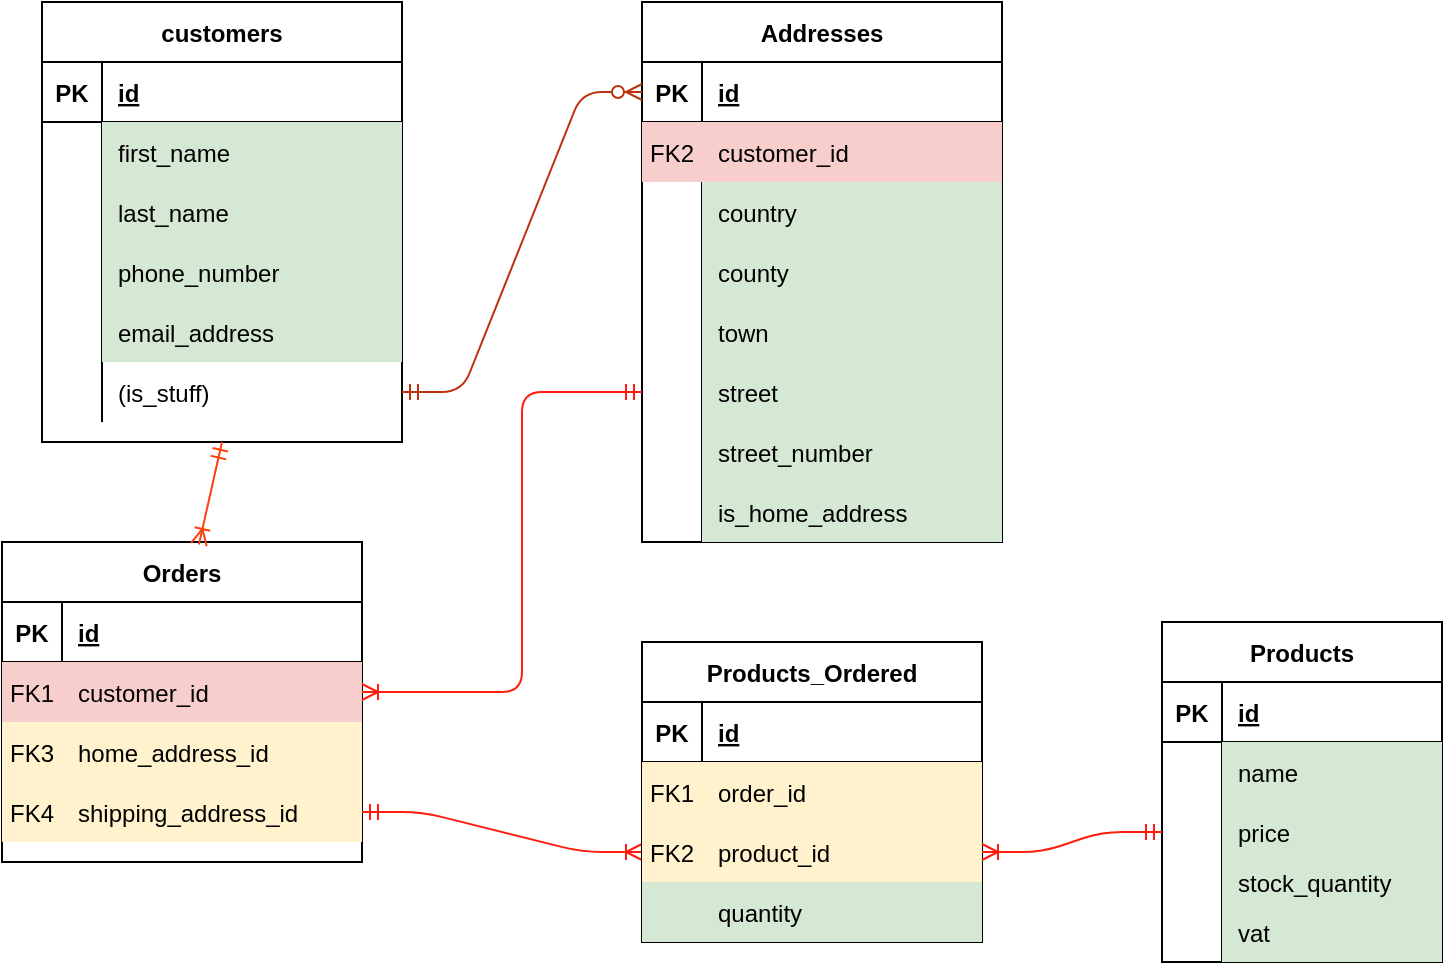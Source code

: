 <mxfile version="14.3.1" type="github">
  <diagram id="R2lEEEUBdFMjLlhIrx00" name="Page-1">
    <mxGraphModel dx="1102" dy="582" grid="1" gridSize="10" guides="1" tooltips="1" connect="1" arrows="1" fold="1" page="1" pageScale="1" pageWidth="850" pageHeight="1100" math="0" shadow="0" extFonts="Permanent Marker^https://fonts.googleapis.com/css?family=Permanent+Marker">
      <root>
        <mxCell id="0" />
        <mxCell id="1" parent="0" />
        <mxCell id="J-Ix9VPSojHu7yExUDnc-59" value="Orders" style="shape=table;startSize=30;container=1;collapsible=1;childLayout=tableLayout;fixedRows=1;rowLines=0;fontStyle=1;align=center;resizeLast=1;" parent="1" vertex="1">
          <mxGeometry x="70" y="280" width="180" height="160" as="geometry" />
        </mxCell>
        <mxCell id="J-Ix9VPSojHu7yExUDnc-60" value="" style="shape=partialRectangle;collapsible=0;dropTarget=0;pointerEvents=0;fillColor=none;top=0;left=0;bottom=1;right=0;points=[[0,0.5],[1,0.5]];portConstraint=eastwest;" parent="J-Ix9VPSojHu7yExUDnc-59" vertex="1">
          <mxGeometry y="30" width="180" height="30" as="geometry" />
        </mxCell>
        <mxCell id="J-Ix9VPSojHu7yExUDnc-61" value="PK" style="shape=partialRectangle;connectable=0;fillColor=none;top=0;left=0;bottom=0;right=0;fontStyle=1;overflow=hidden;" parent="J-Ix9VPSojHu7yExUDnc-60" vertex="1">
          <mxGeometry width="30" height="30" as="geometry" />
        </mxCell>
        <mxCell id="J-Ix9VPSojHu7yExUDnc-62" value="id" style="shape=partialRectangle;connectable=0;fillColor=none;top=0;left=0;bottom=0;right=0;align=left;spacingLeft=6;fontStyle=5;overflow=hidden;" parent="J-Ix9VPSojHu7yExUDnc-60" vertex="1">
          <mxGeometry x="30" width="150" height="30" as="geometry" />
        </mxCell>
        <mxCell id="J-Ix9VPSojHu7yExUDnc-63" value="" style="shape=partialRectangle;collapsible=0;dropTarget=0;pointerEvents=0;fillColor=#f8cecc;top=0;left=0;bottom=0;right=0;points=[[0,0.5],[1,0.5]];portConstraint=eastwest;strokeColor=#b85450;" parent="J-Ix9VPSojHu7yExUDnc-59" vertex="1">
          <mxGeometry y="60" width="180" height="30" as="geometry" />
        </mxCell>
        <mxCell id="J-Ix9VPSojHu7yExUDnc-64" value="FK1" style="shape=partialRectangle;connectable=0;fillColor=none;top=0;left=0;bottom=0;right=0;editable=1;overflow=hidden;" parent="J-Ix9VPSojHu7yExUDnc-63" vertex="1">
          <mxGeometry width="30" height="30" as="geometry" />
        </mxCell>
        <mxCell id="J-Ix9VPSojHu7yExUDnc-65" value="customer_id" style="shape=partialRectangle;connectable=0;fillColor=none;top=0;left=0;bottom=0;right=0;align=left;spacingLeft=6;overflow=hidden;" parent="J-Ix9VPSojHu7yExUDnc-63" vertex="1">
          <mxGeometry x="30" width="150" height="30" as="geometry" />
        </mxCell>
        <mxCell id="AbEW66xJEUYLKte7ia6f-32" value="" style="shape=partialRectangle;collapsible=0;dropTarget=0;pointerEvents=0;fillColor=#fff2cc;top=0;left=0;bottom=0;right=0;points=[[0,0.5],[1,0.5]];portConstraint=eastwest;strokeColor=#d6b656;" parent="J-Ix9VPSojHu7yExUDnc-59" vertex="1">
          <mxGeometry y="90" width="180" height="30" as="geometry" />
        </mxCell>
        <mxCell id="AbEW66xJEUYLKte7ia6f-33" value="FK3" style="shape=partialRectangle;connectable=0;fillColor=none;top=0;left=0;bottom=0;right=0;editable=1;overflow=hidden;" parent="AbEW66xJEUYLKte7ia6f-32" vertex="1">
          <mxGeometry width="30" height="30" as="geometry" />
        </mxCell>
        <mxCell id="AbEW66xJEUYLKte7ia6f-34" value="home_address_id" style="shape=partialRectangle;connectable=0;fillColor=none;top=0;left=0;bottom=0;right=0;align=left;spacingLeft=6;overflow=hidden;" parent="AbEW66xJEUYLKte7ia6f-32" vertex="1">
          <mxGeometry x="30" width="150" height="30" as="geometry" />
        </mxCell>
        <mxCell id="AbEW66xJEUYLKte7ia6f-54" value="" style="shape=partialRectangle;collapsible=0;dropTarget=0;pointerEvents=0;fillColor=#fff2cc;top=0;left=0;bottom=0;right=0;points=[[0,0.5],[1,0.5]];portConstraint=eastwest;strokeColor=#d6b656;" parent="J-Ix9VPSojHu7yExUDnc-59" vertex="1">
          <mxGeometry y="120" width="180" height="30" as="geometry" />
        </mxCell>
        <mxCell id="AbEW66xJEUYLKte7ia6f-55" value="FK4" style="shape=partialRectangle;connectable=0;fillColor=none;top=0;left=0;bottom=0;right=0;editable=1;overflow=hidden;" parent="AbEW66xJEUYLKte7ia6f-54" vertex="1">
          <mxGeometry width="30" height="30" as="geometry" />
        </mxCell>
        <mxCell id="AbEW66xJEUYLKte7ia6f-56" value="shipping_address_id" style="shape=partialRectangle;connectable=0;fillColor=none;top=0;left=0;bottom=0;right=0;align=left;spacingLeft=6;overflow=hidden;" parent="AbEW66xJEUYLKte7ia6f-54" vertex="1">
          <mxGeometry x="30" width="150" height="30" as="geometry" />
        </mxCell>
        <mxCell id="J-Ix9VPSojHu7yExUDnc-125" value="Products" style="shape=table;startSize=30;container=1;collapsible=1;childLayout=tableLayout;fixedRows=1;rowLines=0;fontStyle=1;align=center;resizeLast=1;" parent="1" vertex="1">
          <mxGeometry x="650" y="320" width="140" height="170" as="geometry" />
        </mxCell>
        <mxCell id="J-Ix9VPSojHu7yExUDnc-126" value="" style="shape=partialRectangle;collapsible=0;dropTarget=0;pointerEvents=0;fillColor=none;top=0;left=0;bottom=1;right=0;points=[[0,0.5],[1,0.5]];portConstraint=eastwest;" parent="J-Ix9VPSojHu7yExUDnc-125" vertex="1">
          <mxGeometry y="30" width="140" height="30" as="geometry" />
        </mxCell>
        <mxCell id="J-Ix9VPSojHu7yExUDnc-127" value="PK" style="shape=partialRectangle;connectable=0;fillColor=none;top=0;left=0;bottom=0;right=0;fontStyle=1;overflow=hidden;" parent="J-Ix9VPSojHu7yExUDnc-126" vertex="1">
          <mxGeometry width="30" height="30" as="geometry" />
        </mxCell>
        <mxCell id="J-Ix9VPSojHu7yExUDnc-128" value="id" style="shape=partialRectangle;connectable=0;fillColor=none;top=0;left=0;bottom=0;right=0;align=left;spacingLeft=6;fontStyle=5;overflow=hidden;" parent="J-Ix9VPSojHu7yExUDnc-126" vertex="1">
          <mxGeometry x="30" width="110" height="30" as="geometry" />
        </mxCell>
        <mxCell id="J-Ix9VPSojHu7yExUDnc-132" value="" style="shape=partialRectangle;collapsible=0;dropTarget=0;pointerEvents=0;fillColor=none;top=0;left=0;bottom=0;right=0;points=[[0,0.5],[1,0.5]];portConstraint=eastwest;" parent="J-Ix9VPSojHu7yExUDnc-125" vertex="1">
          <mxGeometry y="60" width="140" height="30" as="geometry" />
        </mxCell>
        <mxCell id="J-Ix9VPSojHu7yExUDnc-133" value="" style="shape=partialRectangle;connectable=0;fillColor=none;top=0;left=0;bottom=0;right=0;editable=1;overflow=hidden;" parent="J-Ix9VPSojHu7yExUDnc-132" vertex="1">
          <mxGeometry width="30" height="30" as="geometry" />
        </mxCell>
        <mxCell id="J-Ix9VPSojHu7yExUDnc-134" value="name" style="shape=partialRectangle;connectable=0;fillColor=#d5e8d4;top=0;left=0;bottom=0;right=0;align=left;spacingLeft=6;overflow=hidden;strokeColor=#82b366;" parent="J-Ix9VPSojHu7yExUDnc-132" vertex="1">
          <mxGeometry x="30" width="110" height="30" as="geometry" />
        </mxCell>
        <mxCell id="J-Ix9VPSojHu7yExUDnc-135" value="" style="shape=partialRectangle;collapsible=0;dropTarget=0;pointerEvents=0;fillColor=none;top=0;left=0;bottom=0;right=0;points=[[0,0.5],[1,0.5]];portConstraint=eastwest;" parent="J-Ix9VPSojHu7yExUDnc-125" vertex="1">
          <mxGeometry y="90" width="140" height="30" as="geometry" />
        </mxCell>
        <mxCell id="J-Ix9VPSojHu7yExUDnc-136" value="" style="shape=partialRectangle;connectable=0;fillColor=none;top=0;left=0;bottom=0;right=0;editable=1;overflow=hidden;" parent="J-Ix9VPSojHu7yExUDnc-135" vertex="1">
          <mxGeometry width="30" height="30" as="geometry" />
        </mxCell>
        <mxCell id="J-Ix9VPSojHu7yExUDnc-137" value="price" style="shape=partialRectangle;connectable=0;fillColor=#d5e8d4;top=0;left=0;bottom=0;right=0;align=left;spacingLeft=6;overflow=hidden;strokeColor=#82b366;" parent="J-Ix9VPSojHu7yExUDnc-135" vertex="1">
          <mxGeometry x="30" width="110" height="30" as="geometry" />
        </mxCell>
        <mxCell id="J-Ix9VPSojHu7yExUDnc-139" value="" style="shape=partialRectangle;collapsible=0;dropTarget=0;pointerEvents=0;fillColor=none;top=0;left=0;bottom=0;right=0;points=[[0,0.5],[1,0.5]];portConstraint=eastwest;" parent="J-Ix9VPSojHu7yExUDnc-125" vertex="1">
          <mxGeometry y="120" width="140" height="20" as="geometry" />
        </mxCell>
        <mxCell id="J-Ix9VPSojHu7yExUDnc-140" value="" style="shape=partialRectangle;connectable=0;fillColor=none;top=0;left=0;bottom=0;right=0;editable=1;overflow=hidden;" parent="J-Ix9VPSojHu7yExUDnc-139" vertex="1">
          <mxGeometry width="30" height="20" as="geometry" />
        </mxCell>
        <mxCell id="J-Ix9VPSojHu7yExUDnc-141" value="stock_quantity" style="shape=partialRectangle;connectable=0;fillColor=#d5e8d4;top=0;left=0;bottom=0;right=0;align=left;spacingLeft=6;overflow=hidden;strokeColor=#82b366;" parent="J-Ix9VPSojHu7yExUDnc-139" vertex="1">
          <mxGeometry x="30" width="110" height="20" as="geometry" />
        </mxCell>
        <mxCell id="J-Ix9VPSojHu7yExUDnc-145" value="" style="shape=partialRectangle;collapsible=0;dropTarget=0;pointerEvents=0;fillColor=none;top=0;left=0;bottom=0;right=0;points=[[0,0.5],[1,0.5]];portConstraint=eastwest;" parent="J-Ix9VPSojHu7yExUDnc-125" vertex="1">
          <mxGeometry y="140" width="140" height="30" as="geometry" />
        </mxCell>
        <mxCell id="J-Ix9VPSojHu7yExUDnc-146" value="" style="shape=partialRectangle;connectable=0;fillColor=none;top=0;left=0;bottom=0;right=0;editable=1;overflow=hidden;" parent="J-Ix9VPSojHu7yExUDnc-145" vertex="1">
          <mxGeometry width="30" height="30" as="geometry" />
        </mxCell>
        <mxCell id="J-Ix9VPSojHu7yExUDnc-147" value="vat" style="shape=partialRectangle;connectable=0;fillColor=#d5e8d4;top=0;left=0;bottom=0;right=0;align=left;spacingLeft=6;overflow=hidden;strokeColor=#82b366;" parent="J-Ix9VPSojHu7yExUDnc-145" vertex="1">
          <mxGeometry x="30" width="110" height="30" as="geometry" />
        </mxCell>
        <mxCell id="J-Ix9VPSojHu7yExUDnc-212" value="customers" style="shape=table;startSize=30;container=1;collapsible=1;childLayout=tableLayout;fixedRows=1;rowLines=0;fontStyle=1;align=center;resizeLast=1;" parent="1" vertex="1">
          <mxGeometry x="90" y="10" width="180" height="220" as="geometry" />
        </mxCell>
        <mxCell id="J-Ix9VPSojHu7yExUDnc-213" value="" style="shape=partialRectangle;collapsible=0;dropTarget=0;pointerEvents=0;fillColor=none;top=0;left=0;bottom=1;right=0;points=[[0,0.5],[1,0.5]];portConstraint=eastwest;" parent="J-Ix9VPSojHu7yExUDnc-212" vertex="1">
          <mxGeometry y="30" width="180" height="30" as="geometry" />
        </mxCell>
        <mxCell id="J-Ix9VPSojHu7yExUDnc-214" value="PK" style="shape=partialRectangle;connectable=0;fillColor=none;top=0;left=0;bottom=0;right=0;fontStyle=1;overflow=hidden;" parent="J-Ix9VPSojHu7yExUDnc-213" vertex="1">
          <mxGeometry width="30" height="30" as="geometry" />
        </mxCell>
        <mxCell id="J-Ix9VPSojHu7yExUDnc-215" value="id" style="shape=partialRectangle;connectable=0;fillColor=none;top=0;left=0;bottom=0;right=0;align=left;spacingLeft=6;fontStyle=5;overflow=hidden;" parent="J-Ix9VPSojHu7yExUDnc-213" vertex="1">
          <mxGeometry x="30" width="150" height="30" as="geometry" />
        </mxCell>
        <mxCell id="J-Ix9VPSojHu7yExUDnc-216" value="" style="shape=partialRectangle;collapsible=0;dropTarget=0;pointerEvents=0;fillColor=none;top=0;left=0;bottom=0;right=0;points=[[0,0.5],[1,0.5]];portConstraint=eastwest;" parent="J-Ix9VPSojHu7yExUDnc-212" vertex="1">
          <mxGeometry y="60" width="180" height="30" as="geometry" />
        </mxCell>
        <mxCell id="J-Ix9VPSojHu7yExUDnc-217" value="" style="shape=partialRectangle;connectable=0;fillColor=none;top=0;left=0;bottom=0;right=0;editable=1;overflow=hidden;" parent="J-Ix9VPSojHu7yExUDnc-216" vertex="1">
          <mxGeometry width="30" height="30" as="geometry" />
        </mxCell>
        <mxCell id="J-Ix9VPSojHu7yExUDnc-218" value="first_name" style="shape=partialRectangle;connectable=0;fillColor=#d5e8d4;top=0;left=0;bottom=0;right=0;align=left;spacingLeft=6;overflow=hidden;strokeColor=#82b366;" parent="J-Ix9VPSojHu7yExUDnc-216" vertex="1">
          <mxGeometry x="30" width="150" height="30" as="geometry" />
        </mxCell>
        <mxCell id="J-Ix9VPSojHu7yExUDnc-219" value="" style="shape=partialRectangle;collapsible=0;dropTarget=0;pointerEvents=0;fillColor=none;top=0;left=0;bottom=0;right=0;points=[[0,0.5],[1,0.5]];portConstraint=eastwest;" parent="J-Ix9VPSojHu7yExUDnc-212" vertex="1">
          <mxGeometry y="90" width="180" height="30" as="geometry" />
        </mxCell>
        <mxCell id="J-Ix9VPSojHu7yExUDnc-220" value="" style="shape=partialRectangle;connectable=0;fillColor=none;top=0;left=0;bottom=0;right=0;editable=1;overflow=hidden;" parent="J-Ix9VPSojHu7yExUDnc-219" vertex="1">
          <mxGeometry width="30" height="30" as="geometry" />
        </mxCell>
        <mxCell id="J-Ix9VPSojHu7yExUDnc-221" value="last_name" style="shape=partialRectangle;connectable=0;fillColor=#d5e8d4;top=0;left=0;bottom=0;right=0;align=left;spacingLeft=6;overflow=hidden;strokeColor=#82b366;" parent="J-Ix9VPSojHu7yExUDnc-219" vertex="1">
          <mxGeometry x="30" width="150" height="30" as="geometry" />
        </mxCell>
        <mxCell id="J-Ix9VPSojHu7yExUDnc-228" value="" style="shape=partialRectangle;collapsible=0;dropTarget=0;pointerEvents=0;fillColor=none;top=0;left=0;bottom=0;right=0;points=[[0,0.5],[1,0.5]];portConstraint=eastwest;" parent="J-Ix9VPSojHu7yExUDnc-212" vertex="1">
          <mxGeometry y="120" width="180" height="30" as="geometry" />
        </mxCell>
        <mxCell id="J-Ix9VPSojHu7yExUDnc-229" value="" style="shape=partialRectangle;connectable=0;fillColor=none;top=0;left=0;bottom=0;right=0;editable=1;overflow=hidden;" parent="J-Ix9VPSojHu7yExUDnc-228" vertex="1">
          <mxGeometry width="30" height="30" as="geometry" />
        </mxCell>
        <mxCell id="J-Ix9VPSojHu7yExUDnc-230" value="phone_number" style="shape=partialRectangle;connectable=0;fillColor=#d5e8d4;top=0;left=0;bottom=0;right=0;align=left;spacingLeft=6;overflow=hidden;strokeColor=#82b366;" parent="J-Ix9VPSojHu7yExUDnc-228" vertex="1">
          <mxGeometry x="30" width="150" height="30" as="geometry" />
        </mxCell>
        <mxCell id="J-Ix9VPSojHu7yExUDnc-258" value="" style="shape=partialRectangle;collapsible=0;dropTarget=0;pointerEvents=0;fillColor=none;top=0;left=0;bottom=0;right=0;points=[[0,0.5],[1,0.5]];portConstraint=eastwest;" parent="J-Ix9VPSojHu7yExUDnc-212" vertex="1">
          <mxGeometry y="150" width="180" height="30" as="geometry" />
        </mxCell>
        <mxCell id="J-Ix9VPSojHu7yExUDnc-259" value="" style="shape=partialRectangle;connectable=0;fillColor=none;top=0;left=0;bottom=0;right=0;editable=1;overflow=hidden;" parent="J-Ix9VPSojHu7yExUDnc-258" vertex="1">
          <mxGeometry width="30" height="30" as="geometry" />
        </mxCell>
        <mxCell id="J-Ix9VPSojHu7yExUDnc-260" value="email_address" style="shape=partialRectangle;connectable=0;fillColor=#d5e8d4;top=0;left=0;bottom=0;right=0;align=left;spacingLeft=6;overflow=hidden;strokeColor=#82b366;" parent="J-Ix9VPSojHu7yExUDnc-258" vertex="1">
          <mxGeometry x="30" width="150" height="30" as="geometry" />
        </mxCell>
        <mxCell id="AbEW66xJEUYLKte7ia6f-1" value="" style="shape=partialRectangle;collapsible=0;dropTarget=0;pointerEvents=0;fillColor=none;top=0;left=0;bottom=0;right=0;points=[[0,0.5],[1,0.5]];portConstraint=eastwest;" parent="J-Ix9VPSojHu7yExUDnc-212" vertex="1">
          <mxGeometry y="180" width="180" height="30" as="geometry" />
        </mxCell>
        <mxCell id="AbEW66xJEUYLKte7ia6f-2" value="" style="shape=partialRectangle;connectable=0;fillColor=none;top=0;left=0;bottom=0;right=0;editable=1;overflow=hidden;" parent="AbEW66xJEUYLKte7ia6f-1" vertex="1">
          <mxGeometry width="30" height="30" as="geometry" />
        </mxCell>
        <mxCell id="AbEW66xJEUYLKte7ia6f-3" value="(is_stuff)" style="shape=partialRectangle;connectable=0;fillColor=none;top=0;left=0;bottom=0;right=0;align=left;spacingLeft=6;overflow=hidden;" parent="AbEW66xJEUYLKte7ia6f-1" vertex="1">
          <mxGeometry x="30" width="150" height="30" as="geometry" />
        </mxCell>
        <mxCell id="UxxN1svYhhUNPUv_3QyZ-1" value="Addresses" style="shape=table;startSize=30;container=1;collapsible=1;childLayout=tableLayout;fixedRows=1;rowLines=0;fontStyle=1;align=center;resizeLast=1;" parent="1" vertex="1">
          <mxGeometry x="390" y="10" width="180" height="270" as="geometry" />
        </mxCell>
        <mxCell id="UxxN1svYhhUNPUv_3QyZ-2" value="" style="shape=partialRectangle;collapsible=0;dropTarget=0;pointerEvents=0;fillColor=none;top=0;left=0;bottom=1;right=0;points=[[0,0.5],[1,0.5]];portConstraint=eastwest;" parent="UxxN1svYhhUNPUv_3QyZ-1" vertex="1">
          <mxGeometry y="30" width="180" height="30" as="geometry" />
        </mxCell>
        <mxCell id="UxxN1svYhhUNPUv_3QyZ-3" value="PK" style="shape=partialRectangle;connectable=0;fillColor=none;top=0;left=0;bottom=0;right=0;fontStyle=1;overflow=hidden;" parent="UxxN1svYhhUNPUv_3QyZ-2" vertex="1">
          <mxGeometry width="30" height="30" as="geometry" />
        </mxCell>
        <mxCell id="UxxN1svYhhUNPUv_3QyZ-4" value="id" style="shape=partialRectangle;connectable=0;fillColor=none;top=0;left=0;bottom=0;right=0;align=left;spacingLeft=6;fontStyle=5;overflow=hidden;" parent="UxxN1svYhhUNPUv_3QyZ-2" vertex="1">
          <mxGeometry x="30" width="150" height="30" as="geometry" />
        </mxCell>
        <mxCell id="UxxN1svYhhUNPUv_3QyZ-90" value="" style="shape=partialRectangle;collapsible=0;dropTarget=0;pointerEvents=0;fillColor=#f8cecc;top=0;left=0;bottom=0;right=0;points=[[0,0.5],[1,0.5]];portConstraint=eastwest;strokeColor=#b85450;" parent="UxxN1svYhhUNPUv_3QyZ-1" vertex="1">
          <mxGeometry y="60" width="180" height="30" as="geometry" />
        </mxCell>
        <mxCell id="UxxN1svYhhUNPUv_3QyZ-91" value="FK2" style="shape=partialRectangle;connectable=0;fillColor=none;top=0;left=0;bottom=0;right=0;editable=1;overflow=hidden;" parent="UxxN1svYhhUNPUv_3QyZ-90" vertex="1">
          <mxGeometry width="30" height="30" as="geometry" />
        </mxCell>
        <mxCell id="UxxN1svYhhUNPUv_3QyZ-92" value="customer_id" style="shape=partialRectangle;connectable=0;fillColor=none;top=0;left=0;bottom=0;right=0;align=left;spacingLeft=6;overflow=hidden;" parent="UxxN1svYhhUNPUv_3QyZ-90" vertex="1">
          <mxGeometry x="30" width="150" height="30" as="geometry" />
        </mxCell>
        <mxCell id="UxxN1svYhhUNPUv_3QyZ-11" value="" style="shape=partialRectangle;collapsible=0;dropTarget=0;pointerEvents=0;fillColor=none;top=0;left=0;bottom=0;right=0;points=[[0,0.5],[1,0.5]];portConstraint=eastwest;" parent="UxxN1svYhhUNPUv_3QyZ-1" vertex="1">
          <mxGeometry y="90" width="180" height="30" as="geometry" />
        </mxCell>
        <mxCell id="UxxN1svYhhUNPUv_3QyZ-12" value="" style="shape=partialRectangle;connectable=0;fillColor=none;top=0;left=0;bottom=0;right=0;editable=1;overflow=hidden;" parent="UxxN1svYhhUNPUv_3QyZ-11" vertex="1">
          <mxGeometry width="30" height="30" as="geometry" />
        </mxCell>
        <mxCell id="UxxN1svYhhUNPUv_3QyZ-13" value="country" style="shape=partialRectangle;connectable=0;fillColor=#d5e8d4;top=0;left=0;bottom=0;right=0;align=left;spacingLeft=6;overflow=hidden;strokeColor=#82b366;" parent="UxxN1svYhhUNPUv_3QyZ-11" vertex="1">
          <mxGeometry x="30" width="150" height="30" as="geometry" />
        </mxCell>
        <mxCell id="UxxN1svYhhUNPUv_3QyZ-19" value="" style="shape=partialRectangle;collapsible=0;dropTarget=0;pointerEvents=0;fillColor=none;top=0;left=0;bottom=0;right=0;points=[[0,0.5],[1,0.5]];portConstraint=eastwest;" parent="UxxN1svYhhUNPUv_3QyZ-1" vertex="1">
          <mxGeometry y="120" width="180" height="30" as="geometry" />
        </mxCell>
        <mxCell id="UxxN1svYhhUNPUv_3QyZ-20" value="" style="shape=partialRectangle;connectable=0;fillColor=none;top=0;left=0;bottom=0;right=0;editable=1;overflow=hidden;" parent="UxxN1svYhhUNPUv_3QyZ-19" vertex="1">
          <mxGeometry width="30" height="30" as="geometry" />
        </mxCell>
        <mxCell id="UxxN1svYhhUNPUv_3QyZ-21" value="county" style="shape=partialRectangle;connectable=0;fillColor=#d5e8d4;top=0;left=0;bottom=0;right=0;align=left;spacingLeft=6;overflow=hidden;strokeColor=#82b366;" parent="UxxN1svYhhUNPUv_3QyZ-19" vertex="1">
          <mxGeometry x="30" width="150" height="30" as="geometry" />
        </mxCell>
        <mxCell id="UxxN1svYhhUNPUv_3QyZ-35" value="" style="shape=partialRectangle;collapsible=0;dropTarget=0;pointerEvents=0;fillColor=none;top=0;left=0;bottom=0;right=0;points=[[0,0.5],[1,0.5]];portConstraint=eastwest;" parent="UxxN1svYhhUNPUv_3QyZ-1" vertex="1">
          <mxGeometry y="150" width="180" height="30" as="geometry" />
        </mxCell>
        <mxCell id="UxxN1svYhhUNPUv_3QyZ-36" value="" style="shape=partialRectangle;connectable=0;fillColor=none;top=0;left=0;bottom=0;right=0;editable=1;overflow=hidden;" parent="UxxN1svYhhUNPUv_3QyZ-35" vertex="1">
          <mxGeometry width="30" height="30" as="geometry" />
        </mxCell>
        <mxCell id="UxxN1svYhhUNPUv_3QyZ-37" value="town" style="shape=partialRectangle;connectable=0;fillColor=#d5e8d4;top=0;left=0;bottom=0;right=0;align=left;spacingLeft=6;overflow=hidden;strokeColor=#82b366;" parent="UxxN1svYhhUNPUv_3QyZ-35" vertex="1">
          <mxGeometry x="30" width="150" height="30" as="geometry" />
        </mxCell>
        <mxCell id="UxxN1svYhhUNPUv_3QyZ-8" value="" style="shape=partialRectangle;collapsible=0;dropTarget=0;pointerEvents=0;fillColor=none;top=0;left=0;bottom=0;right=0;points=[[0,0.5],[1,0.5]];portConstraint=eastwest;" parent="UxxN1svYhhUNPUv_3QyZ-1" vertex="1">
          <mxGeometry y="180" width="180" height="30" as="geometry" />
        </mxCell>
        <mxCell id="UxxN1svYhhUNPUv_3QyZ-9" value="" style="shape=partialRectangle;connectable=0;fillColor=none;top=0;left=0;bottom=0;right=0;editable=1;overflow=hidden;" parent="UxxN1svYhhUNPUv_3QyZ-8" vertex="1">
          <mxGeometry width="30" height="30" as="geometry" />
        </mxCell>
        <mxCell id="UxxN1svYhhUNPUv_3QyZ-10" value="street" style="shape=partialRectangle;connectable=0;fillColor=#d5e8d4;top=0;left=0;bottom=0;right=0;align=left;spacingLeft=6;overflow=hidden;strokeColor=#82b366;" parent="UxxN1svYhhUNPUv_3QyZ-8" vertex="1">
          <mxGeometry x="30" width="150" height="30" as="geometry" />
        </mxCell>
        <mxCell id="-NWH8Ubk3mz07vW6uwdS-2" value="" style="shape=partialRectangle;collapsible=0;dropTarget=0;pointerEvents=0;fillColor=none;top=0;left=0;bottom=0;right=0;points=[[0,0.5],[1,0.5]];portConstraint=eastwest;" vertex="1" parent="UxxN1svYhhUNPUv_3QyZ-1">
          <mxGeometry y="210" width="180" height="30" as="geometry" />
        </mxCell>
        <mxCell id="-NWH8Ubk3mz07vW6uwdS-3" value="" style="shape=partialRectangle;connectable=0;fillColor=none;top=0;left=0;bottom=0;right=0;editable=1;overflow=hidden;" vertex="1" parent="-NWH8Ubk3mz07vW6uwdS-2">
          <mxGeometry width="30" height="30" as="geometry" />
        </mxCell>
        <mxCell id="-NWH8Ubk3mz07vW6uwdS-4" value="street_number" style="shape=partialRectangle;connectable=0;fillColor=#d5e8d4;top=0;left=0;bottom=0;right=0;align=left;spacingLeft=6;overflow=hidden;strokeColor=#82b366;" vertex="1" parent="-NWH8Ubk3mz07vW6uwdS-2">
          <mxGeometry x="30" width="150" height="30" as="geometry" />
        </mxCell>
        <mxCell id="UxxN1svYhhUNPUv_3QyZ-39" value="" style="shape=partialRectangle;collapsible=0;dropTarget=0;pointerEvents=0;fillColor=none;top=0;left=0;bottom=0;right=0;points=[[0,0.5],[1,0.5]];portConstraint=eastwest;" parent="UxxN1svYhhUNPUv_3QyZ-1" vertex="1">
          <mxGeometry y="240" width="180" height="30" as="geometry" />
        </mxCell>
        <mxCell id="UxxN1svYhhUNPUv_3QyZ-40" value="" style="shape=partialRectangle;connectable=0;fillColor=none;top=0;left=0;bottom=0;right=0;editable=1;overflow=hidden;" parent="UxxN1svYhhUNPUv_3QyZ-39" vertex="1">
          <mxGeometry width="30" height="30" as="geometry" />
        </mxCell>
        <mxCell id="UxxN1svYhhUNPUv_3QyZ-41" value="is_home_address" style="shape=partialRectangle;connectable=0;fillColor=#d5e8d4;top=0;left=0;bottom=0;right=0;align=left;spacingLeft=6;overflow=hidden;strokeColor=#82b366;" parent="UxxN1svYhhUNPUv_3QyZ-39" vertex="1">
          <mxGeometry x="30" width="150" height="30" as="geometry" />
        </mxCell>
        <mxCell id="UxxN1svYhhUNPUv_3QyZ-93" value="" style="edgeStyle=entityRelationEdgeStyle;fontSize=12;html=1;endArrow=ERoneToMany;startArrow=ERmandOne;exitX=1;exitY=0.5;exitDx=0;exitDy=0;entryX=0;entryY=0.5;entryDx=0;entryDy=0;strokeColor=#FF1D0D;" parent="1" source="AbEW66xJEUYLKte7ia6f-54" target="AbEW66xJEUYLKte7ia6f-25" edge="1">
          <mxGeometry width="100" height="100" relative="1" as="geometry">
            <mxPoint x="250" y="500" as="sourcePoint" />
            <mxPoint x="880" y="710" as="targetPoint" />
          </mxGeometry>
        </mxCell>
        <mxCell id="AbEW66xJEUYLKte7ia6f-5" value="" style="edgeStyle=entityRelationEdgeStyle;fontSize=12;html=1;endArrow=ERzeroToMany;startArrow=ERmandOne;exitX=1;exitY=0.5;exitDx=0;exitDy=0;entryX=0;entryY=0.5;entryDx=0;entryDy=0;fillColor=#dae8fc;strokeColor=#BF320F;" parent="1" source="AbEW66xJEUYLKte7ia6f-1" target="UxxN1svYhhUNPUv_3QyZ-2" edge="1">
          <mxGeometry width="100" height="100" relative="1" as="geometry">
            <mxPoint x="280" y="180" as="sourcePoint" />
            <mxPoint x="380" y="80" as="targetPoint" />
          </mxGeometry>
        </mxCell>
        <mxCell id="AbEW66xJEUYLKte7ia6f-6" value="Products_Ordered" style="shape=table;startSize=30;container=1;collapsible=1;childLayout=tableLayout;fixedRows=1;rowLines=0;fontStyle=1;align=center;resizeLast=1;" parent="1" vertex="1">
          <mxGeometry x="390" y="330" width="170" height="150" as="geometry" />
        </mxCell>
        <mxCell id="AbEW66xJEUYLKte7ia6f-7" value="" style="shape=partialRectangle;collapsible=0;dropTarget=0;pointerEvents=0;fillColor=none;top=0;left=0;bottom=1;right=0;points=[[0,0.5],[1,0.5]];portConstraint=eastwest;" parent="AbEW66xJEUYLKte7ia6f-6" vertex="1">
          <mxGeometry y="30" width="170" height="30" as="geometry" />
        </mxCell>
        <mxCell id="AbEW66xJEUYLKte7ia6f-8" value="PK" style="shape=partialRectangle;connectable=0;fillColor=none;top=0;left=0;bottom=0;right=0;fontStyle=1;overflow=hidden;" parent="AbEW66xJEUYLKte7ia6f-7" vertex="1">
          <mxGeometry width="30" height="30" as="geometry" />
        </mxCell>
        <mxCell id="AbEW66xJEUYLKte7ia6f-9" value="id" style="shape=partialRectangle;connectable=0;fillColor=none;top=0;left=0;bottom=0;right=0;align=left;spacingLeft=6;fontStyle=5;overflow=hidden;" parent="AbEW66xJEUYLKte7ia6f-7" vertex="1">
          <mxGeometry x="30" width="140" height="30" as="geometry" />
        </mxCell>
        <mxCell id="AbEW66xJEUYLKte7ia6f-10" value="" style="shape=partialRectangle;collapsible=0;dropTarget=0;pointerEvents=0;fillColor=#fff2cc;top=0;left=0;bottom=0;right=0;points=[[0,0.5],[1,0.5]];portConstraint=eastwest;strokeColor=#d6b656;" parent="AbEW66xJEUYLKte7ia6f-6" vertex="1">
          <mxGeometry y="60" width="170" height="30" as="geometry" />
        </mxCell>
        <mxCell id="AbEW66xJEUYLKte7ia6f-11" value="FK1" style="shape=partialRectangle;connectable=0;fillColor=none;top=0;left=0;bottom=0;right=0;editable=1;overflow=hidden;" parent="AbEW66xJEUYLKte7ia6f-10" vertex="1">
          <mxGeometry width="30" height="30" as="geometry" />
        </mxCell>
        <mxCell id="AbEW66xJEUYLKte7ia6f-12" value="order_id" style="shape=partialRectangle;connectable=0;fillColor=none;top=0;left=0;bottom=0;right=0;align=left;spacingLeft=6;overflow=hidden;" parent="AbEW66xJEUYLKte7ia6f-10" vertex="1">
          <mxGeometry x="30" width="140" height="30" as="geometry" />
        </mxCell>
        <mxCell id="AbEW66xJEUYLKte7ia6f-25" value="" style="shape=partialRectangle;collapsible=0;dropTarget=0;pointerEvents=0;fillColor=#fff2cc;top=0;left=0;bottom=0;right=0;points=[[0,0.5],[1,0.5]];portConstraint=eastwest;strokeColor=#d6b656;" parent="AbEW66xJEUYLKte7ia6f-6" vertex="1">
          <mxGeometry y="90" width="170" height="30" as="geometry" />
        </mxCell>
        <mxCell id="AbEW66xJEUYLKte7ia6f-26" value="FK2" style="shape=partialRectangle;connectable=0;fillColor=none;top=0;left=0;bottom=0;right=0;editable=1;overflow=hidden;" parent="AbEW66xJEUYLKte7ia6f-25" vertex="1">
          <mxGeometry width="30" height="30" as="geometry" />
        </mxCell>
        <mxCell id="AbEW66xJEUYLKte7ia6f-27" value="product_id" style="shape=partialRectangle;connectable=0;fillColor=none;top=0;left=0;bottom=0;right=0;align=left;spacingLeft=6;overflow=hidden;" parent="AbEW66xJEUYLKte7ia6f-25" vertex="1">
          <mxGeometry x="30" width="140" height="30" as="geometry" />
        </mxCell>
        <mxCell id="AbEW66xJEUYLKte7ia6f-13" value="" style="shape=partialRectangle;collapsible=0;dropTarget=0;pointerEvents=0;fillColor=#d5e8d4;top=0;left=0;bottom=0;right=0;points=[[0,0.5],[1,0.5]];portConstraint=eastwest;strokeColor=#82b366;" parent="AbEW66xJEUYLKte7ia6f-6" vertex="1">
          <mxGeometry y="120" width="170" height="30" as="geometry" />
        </mxCell>
        <mxCell id="AbEW66xJEUYLKte7ia6f-14" value="" style="shape=partialRectangle;connectable=0;fillColor=none;top=0;left=0;bottom=0;right=0;editable=1;overflow=hidden;" parent="AbEW66xJEUYLKte7ia6f-13" vertex="1">
          <mxGeometry width="30" height="30" as="geometry" />
        </mxCell>
        <mxCell id="AbEW66xJEUYLKte7ia6f-15" value="quantity" style="shape=partialRectangle;connectable=0;fillColor=none;top=0;left=0;bottom=0;right=0;align=left;spacingLeft=6;overflow=hidden;" parent="AbEW66xJEUYLKte7ia6f-13" vertex="1">
          <mxGeometry x="30" width="140" height="30" as="geometry" />
        </mxCell>
        <mxCell id="AbEW66xJEUYLKte7ia6f-28" value="" style="edgeStyle=entityRelationEdgeStyle;fontSize=12;html=1;endArrow=ERoneToMany;startArrow=ERmandOne;exitX=0;exitY=0.5;exitDx=0;exitDy=0;entryX=1;entryY=0.5;entryDx=0;entryDy=0;strokeColor=#FF1D0D;" parent="1" source="J-Ix9VPSojHu7yExUDnc-135" target="AbEW66xJEUYLKte7ia6f-25" edge="1">
          <mxGeometry width="100" height="100" relative="1" as="geometry">
            <mxPoint x="550" y="510" as="sourcePoint" />
            <mxPoint x="620" y="695" as="targetPoint" />
          </mxGeometry>
        </mxCell>
        <mxCell id="AbEW66xJEUYLKte7ia6f-30" value="" style="fontSize=12;html=1;endArrow=ERoneToMany;startArrow=ERmandOne;entryX=0.547;entryY=0.008;entryDx=0;entryDy=0;entryPerimeter=0;exitX=0.5;exitY=1;exitDx=0;exitDy=0;strokeColor=#FF3F0F;" parent="1" source="J-Ix9VPSojHu7yExUDnc-212" target="J-Ix9VPSojHu7yExUDnc-59" edge="1">
          <mxGeometry width="100" height="100" relative="1" as="geometry">
            <mxPoint x="190" y="270" as="sourcePoint" />
            <mxPoint x="280" y="200" as="targetPoint" />
          </mxGeometry>
        </mxCell>
        <mxCell id="-NWH8Ubk3mz07vW6uwdS-5" value="" style="edgeStyle=orthogonalEdgeStyle;fontSize=12;html=1;endArrow=ERoneToMany;startArrow=ERmandOne;entryX=1;entryY=0.5;entryDx=0;entryDy=0;exitX=0;exitY=0.5;exitDx=0;exitDy=0;strokeColor=#FF1D0D;" edge="1" parent="1" source="UxxN1svYhhUNPUv_3QyZ-8" target="J-Ix9VPSojHu7yExUDnc-63">
          <mxGeometry width="100" height="100" relative="1" as="geometry">
            <mxPoint x="330" y="210" as="sourcePoint" />
            <mxPoint x="280" y="350" as="targetPoint" />
            <Array as="points">
              <mxPoint x="330" y="205" />
              <mxPoint x="330" y="355" />
            </Array>
          </mxGeometry>
        </mxCell>
      </root>
    </mxGraphModel>
  </diagram>
</mxfile>
